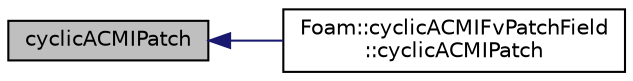 digraph "cyclicACMIPatch"
{
  bgcolor="transparent";
  edge [fontname="Helvetica",fontsize="10",labelfontname="Helvetica",labelfontsize="10"];
  node [fontname="Helvetica",fontsize="10",shape=record];
  rankdir="LR";
  Node1 [label="cyclicACMIPatch",height=0.2,width=0.4,color="black", fillcolor="grey75", style="filled", fontcolor="black"];
  Node1 -> Node2 [dir="back",color="midnightblue",fontsize="10",style="solid",fontname="Helvetica"];
  Node2 [label="Foam::cyclicACMIFvPatchField\l::cyclicACMIPatch",height=0.2,width=0.4,color="black",URL="$a00463.html#a3a927eeaa0f7fc8ebc554fbd9ce29fc5",tooltip="Return local reference cast into the cyclic AMI patch. "];
}
